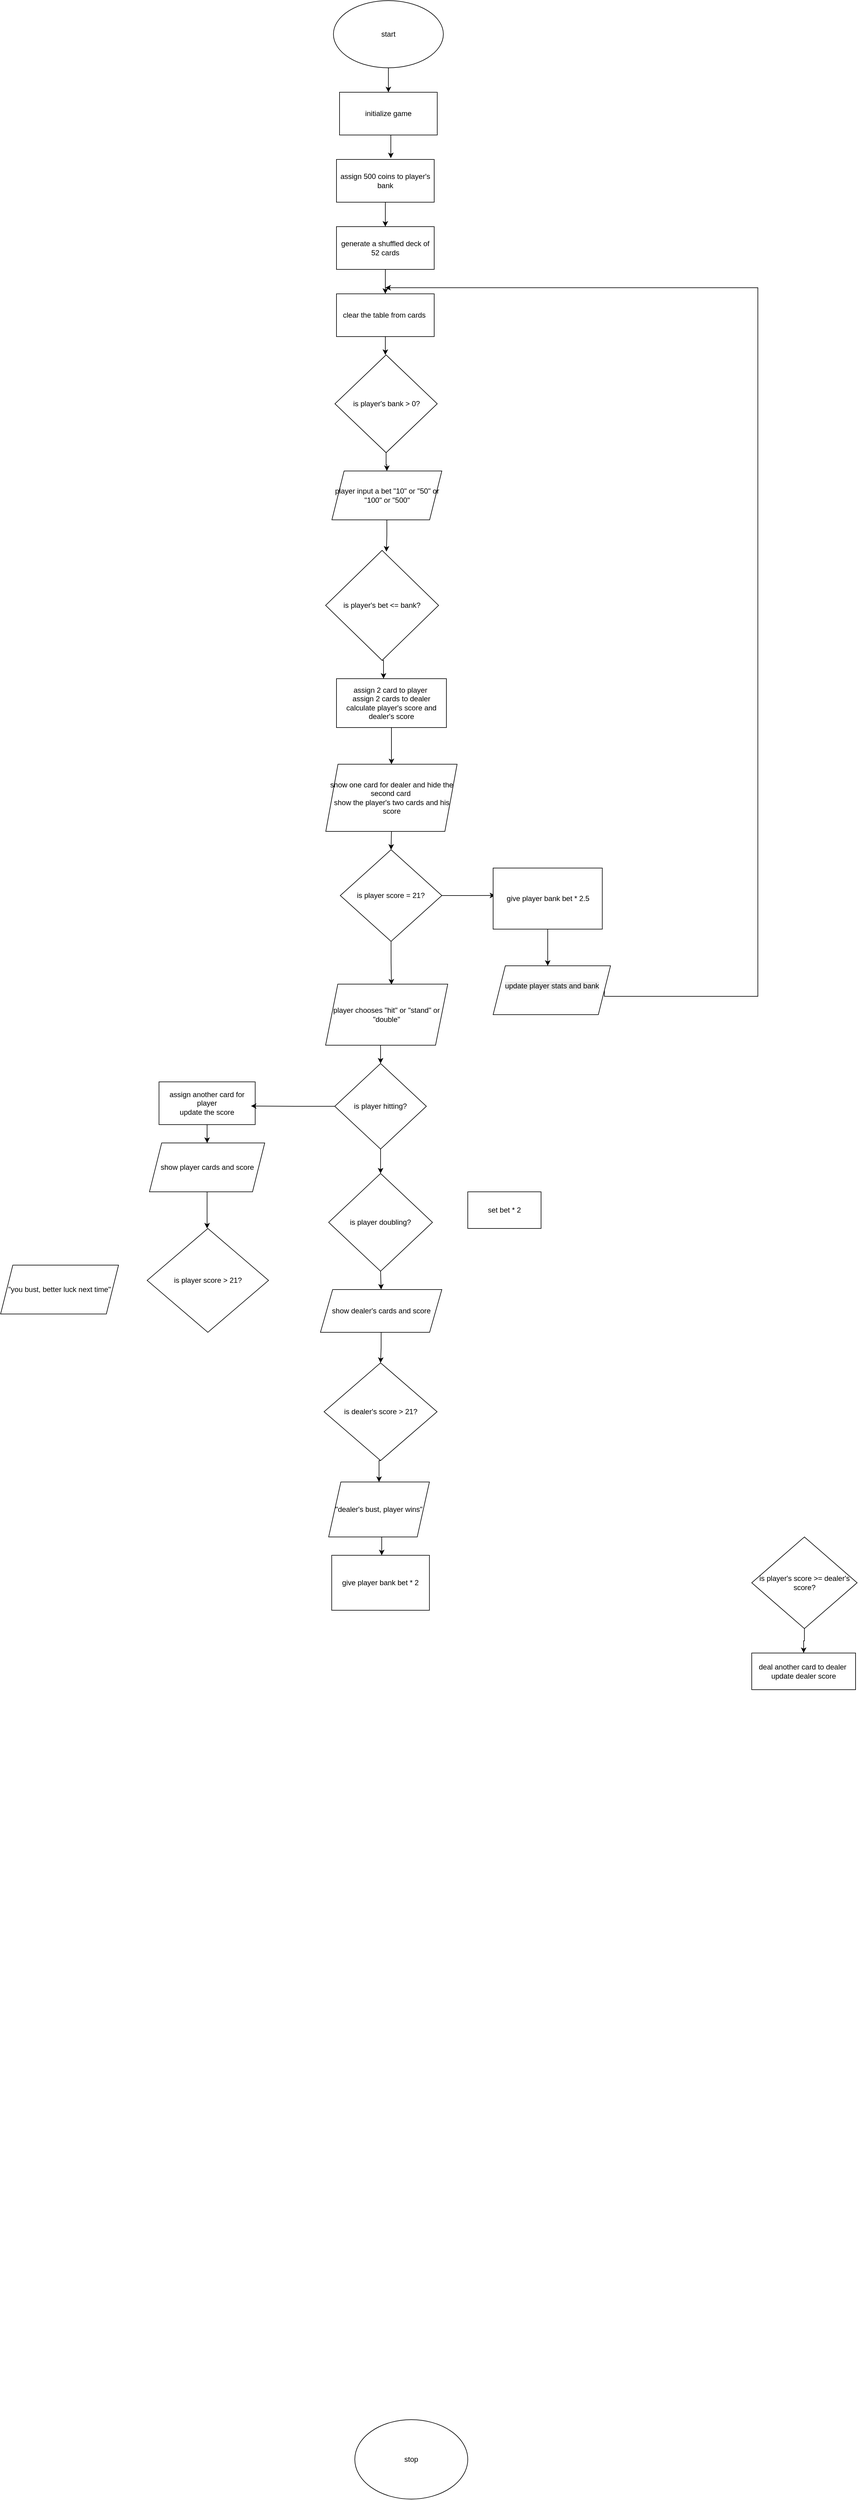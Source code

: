 <mxfile version="26.2.13">
  <diagram name="Page-1" id="ZakXmjOfpwx-5k14hfva">
    <mxGraphModel dx="2530" dy="924" grid="1" gridSize="10" guides="1" tooltips="1" connect="1" arrows="1" fold="1" page="1" pageScale="1" pageWidth="850" pageHeight="1100" math="0" shadow="0">
      <root>
        <mxCell id="0" />
        <mxCell id="1" parent="0" />
        <mxCell id="eXFcgHt2co3P4tRYhQmg-19" value="" style="edgeStyle=orthogonalEdgeStyle;rounded=0;orthogonalLoop=1;jettySize=auto;html=1;" edge="1" parent="1" source="eXFcgHt2co3P4tRYhQmg-1" target="eXFcgHt2co3P4tRYhQmg-3">
          <mxGeometry relative="1" as="geometry" />
        </mxCell>
        <mxCell id="eXFcgHt2co3P4tRYhQmg-1" value="start" style="ellipse;whiteSpace=wrap;html=1;" vertex="1" parent="1">
          <mxGeometry x="335" y="10" width="180" height="110" as="geometry" />
        </mxCell>
        <mxCell id="eXFcgHt2co3P4tRYhQmg-3" value="initialize game" style="rounded=0;whiteSpace=wrap;html=1;" vertex="1" parent="1">
          <mxGeometry x="345" y="160" width="160" height="70" as="geometry" />
        </mxCell>
        <mxCell id="eXFcgHt2co3P4tRYhQmg-21" style="edgeStyle=orthogonalEdgeStyle;rounded=0;orthogonalLoop=1;jettySize=auto;html=1;exitX=0.5;exitY=1;exitDx=0;exitDy=0;entryX=0.5;entryY=0;entryDx=0;entryDy=0;" edge="1" parent="1" source="eXFcgHt2co3P4tRYhQmg-4" target="eXFcgHt2co3P4tRYhQmg-11">
          <mxGeometry relative="1" as="geometry" />
        </mxCell>
        <mxCell id="eXFcgHt2co3P4tRYhQmg-4" value="assign 500 coins to player&#39;s bank" style="rounded=0;whiteSpace=wrap;html=1;" vertex="1" parent="1">
          <mxGeometry x="340" y="270" width="160" height="70" as="geometry" />
        </mxCell>
        <mxCell id="eXFcgHt2co3P4tRYhQmg-31" value="" style="edgeStyle=orthogonalEdgeStyle;rounded=0;orthogonalLoop=1;jettySize=auto;html=1;" edge="1" parent="1" source="eXFcgHt2co3P4tRYhQmg-10" target="eXFcgHt2co3P4tRYhQmg-15">
          <mxGeometry relative="1" as="geometry" />
        </mxCell>
        <mxCell id="eXFcgHt2co3P4tRYhQmg-10" value="is player&#39;s bank &amp;gt; 0?" style="rhombus;whiteSpace=wrap;html=1;" vertex="1" parent="1">
          <mxGeometry x="337.5" y="590" width="167.5" height="160" as="geometry" />
        </mxCell>
        <mxCell id="eXFcgHt2co3P4tRYhQmg-22" style="edgeStyle=orthogonalEdgeStyle;rounded=0;orthogonalLoop=1;jettySize=auto;html=1;exitX=0.5;exitY=1;exitDx=0;exitDy=0;" edge="1" parent="1" source="eXFcgHt2co3P4tRYhQmg-11" target="eXFcgHt2co3P4tRYhQmg-12">
          <mxGeometry relative="1" as="geometry" />
        </mxCell>
        <mxCell id="eXFcgHt2co3P4tRYhQmg-11" value="generate a shuffled deck of 52 cards" style="rounded=0;whiteSpace=wrap;html=1;" vertex="1" parent="1">
          <mxGeometry x="340" y="380" width="160" height="70" as="geometry" />
        </mxCell>
        <mxCell id="eXFcgHt2co3P4tRYhQmg-23" style="edgeStyle=orthogonalEdgeStyle;rounded=0;orthogonalLoop=1;jettySize=auto;html=1;exitX=0.5;exitY=1;exitDx=0;exitDy=0;" edge="1" parent="1" source="eXFcgHt2co3P4tRYhQmg-12">
          <mxGeometry relative="1" as="geometry">
            <mxPoint x="420" y="590" as="targetPoint" />
          </mxGeometry>
        </mxCell>
        <mxCell id="eXFcgHt2co3P4tRYhQmg-12" value="clear the table from cards&amp;nbsp;" style="rounded=0;whiteSpace=wrap;html=1;" vertex="1" parent="1">
          <mxGeometry x="340" y="490" width="160" height="70" as="geometry" />
        </mxCell>
        <mxCell id="eXFcgHt2co3P4tRYhQmg-14" value="stop" style="ellipse;whiteSpace=wrap;html=1;" vertex="1" parent="1">
          <mxGeometry x="370" y="3970" width="185" height="130" as="geometry" />
        </mxCell>
        <mxCell id="eXFcgHt2co3P4tRYhQmg-15" value="player input a bet &quot;10&quot; or &quot;50&quot; or &quot;100&quot; or &quot;500&quot;" style="shape=parallelogram;perimeter=parallelogramPerimeter;whiteSpace=wrap;html=1;fixedSize=1;" vertex="1" parent="1">
          <mxGeometry x="332.5" y="780" width="180" height="80" as="geometry" />
        </mxCell>
        <mxCell id="eXFcgHt2co3P4tRYhQmg-16" value="is player&#39;s bet &amp;lt;= bank?" style="rhombus;whiteSpace=wrap;html=1;" vertex="1" parent="1">
          <mxGeometry x="322.19" y="910" width="185" height="180" as="geometry" />
        </mxCell>
        <mxCell id="eXFcgHt2co3P4tRYhQmg-79" style="edgeStyle=orthogonalEdgeStyle;rounded=0;orthogonalLoop=1;jettySize=auto;html=1;exitX=0.5;exitY=1;exitDx=0;exitDy=0;entryX=0.5;entryY=0;entryDx=0;entryDy=0;" edge="1" parent="1" source="eXFcgHt2co3P4tRYhQmg-17" target="eXFcgHt2co3P4tRYhQmg-59">
          <mxGeometry relative="1" as="geometry" />
        </mxCell>
        <mxCell id="eXFcgHt2co3P4tRYhQmg-17" value="show one card for dealer and hide the second card&amp;nbsp;&lt;div&gt;show the player&#39;s two cards and his score&lt;/div&gt;" style="shape=parallelogram;perimeter=parallelogramPerimeter;whiteSpace=wrap;html=1;fixedSize=1;" vertex="1" parent="1">
          <mxGeometry x="322.5" y="1260" width="215" height="110" as="geometry" />
        </mxCell>
        <mxCell id="eXFcgHt2co3P4tRYhQmg-34" style="edgeStyle=orthogonalEdgeStyle;rounded=0;orthogonalLoop=1;jettySize=auto;html=1;exitX=0.5;exitY=1;exitDx=0;exitDy=0;" edge="1" parent="1" source="eXFcgHt2co3P4tRYhQmg-18" target="eXFcgHt2co3P4tRYhQmg-17">
          <mxGeometry relative="1" as="geometry" />
        </mxCell>
        <mxCell id="eXFcgHt2co3P4tRYhQmg-18" value="assign 2 card to player&amp;nbsp;&lt;div&gt;assign 2 cards to dealer&lt;/div&gt;&lt;div&gt;calculate player&#39;s score and dealer&#39;s score&lt;/div&gt;" style="rounded=0;whiteSpace=wrap;html=1;" vertex="1" parent="1">
          <mxGeometry x="340" y="1120" width="180" height="80" as="geometry" />
        </mxCell>
        <mxCell id="eXFcgHt2co3P4tRYhQmg-20" style="edgeStyle=orthogonalEdgeStyle;rounded=0;orthogonalLoop=1;jettySize=auto;html=1;exitX=0.5;exitY=1;exitDx=0;exitDy=0;entryX=0.556;entryY=-0.029;entryDx=0;entryDy=0;entryPerimeter=0;" edge="1" parent="1" source="eXFcgHt2co3P4tRYhQmg-3" target="eXFcgHt2co3P4tRYhQmg-4">
          <mxGeometry relative="1" as="geometry" />
        </mxCell>
        <mxCell id="eXFcgHt2co3P4tRYhQmg-36" style="edgeStyle=orthogonalEdgeStyle;rounded=0;orthogonalLoop=1;jettySize=auto;html=1;exitX=0.5;exitY=1;exitDx=0;exitDy=0;entryX=0.5;entryY=0;entryDx=0;entryDy=0;" edge="1" parent="1" source="eXFcgHt2co3P4tRYhQmg-25" target="eXFcgHt2co3P4tRYhQmg-26">
          <mxGeometry relative="1" as="geometry" />
        </mxCell>
        <mxCell id="eXFcgHt2co3P4tRYhQmg-25" value="player chooses &quot;hit&quot; or &quot;stand&quot; or &quot;double&quot;" style="shape=parallelogram;perimeter=parallelogramPerimeter;whiteSpace=wrap;html=1;fixedSize=1;" vertex="1" parent="1">
          <mxGeometry x="322.19" y="1620" width="200" height="100" as="geometry" />
        </mxCell>
        <mxCell id="eXFcgHt2co3P4tRYhQmg-100" style="edgeStyle=orthogonalEdgeStyle;rounded=0;orthogonalLoop=1;jettySize=auto;html=1;exitX=0.5;exitY=1;exitDx=0;exitDy=0;entryX=0.5;entryY=0;entryDx=0;entryDy=0;" edge="1" parent="1" source="eXFcgHt2co3P4tRYhQmg-26" target="eXFcgHt2co3P4tRYhQmg-29">
          <mxGeometry relative="1" as="geometry" />
        </mxCell>
        <mxCell id="eXFcgHt2co3P4tRYhQmg-26" value="is player hitting?" style="rhombus;whiteSpace=wrap;html=1;" vertex="1" parent="1">
          <mxGeometry x="337.19" y="1750" width="150" height="140" as="geometry" />
        </mxCell>
        <mxCell id="eXFcgHt2co3P4tRYhQmg-97" style="edgeStyle=orthogonalEdgeStyle;rounded=0;orthogonalLoop=1;jettySize=auto;html=1;exitX=0.5;exitY=1;exitDx=0;exitDy=0;" edge="1" parent="1" source="eXFcgHt2co3P4tRYhQmg-27" target="eXFcgHt2co3P4tRYhQmg-28">
          <mxGeometry relative="1" as="geometry" />
        </mxCell>
        <mxCell id="eXFcgHt2co3P4tRYhQmg-27" value="assign another card for player&lt;div&gt;update the score&lt;/div&gt;" style="rounded=0;whiteSpace=wrap;html=1;" vertex="1" parent="1">
          <mxGeometry x="49.38" y="1780" width="157.5" height="70" as="geometry" />
        </mxCell>
        <mxCell id="eXFcgHt2co3P4tRYhQmg-43" style="edgeStyle=orthogonalEdgeStyle;rounded=0;orthogonalLoop=1;jettySize=auto;html=1;exitX=0.5;exitY=1;exitDx=0;exitDy=0;entryX=0.5;entryY=0;entryDx=0;entryDy=0;" edge="1" parent="1" source="eXFcgHt2co3P4tRYhQmg-28">
          <mxGeometry relative="1" as="geometry">
            <mxPoint x="128.125" y="2020" as="targetPoint" />
          </mxGeometry>
        </mxCell>
        <mxCell id="eXFcgHt2co3P4tRYhQmg-28" value="show player cards and score" style="shape=parallelogram;perimeter=parallelogramPerimeter;whiteSpace=wrap;html=1;fixedSize=1;" vertex="1" parent="1">
          <mxGeometry x="33.75" y="1880" width="188.75" height="80" as="geometry" />
        </mxCell>
        <mxCell id="eXFcgHt2co3P4tRYhQmg-105" style="edgeStyle=orthogonalEdgeStyle;rounded=0;orthogonalLoop=1;jettySize=auto;html=1;exitX=0.5;exitY=1;exitDx=0;exitDy=0;entryX=0.5;entryY=0;entryDx=0;entryDy=0;" edge="1" parent="1" source="eXFcgHt2co3P4tRYhQmg-29" target="eXFcgHt2co3P4tRYhQmg-76">
          <mxGeometry relative="1" as="geometry" />
        </mxCell>
        <mxCell id="eXFcgHt2co3P4tRYhQmg-29" value="is player doubling?" style="rhombus;whiteSpace=wrap;html=1;" vertex="1" parent="1">
          <mxGeometry x="327.19" y="1930" width="170" height="160" as="geometry" />
        </mxCell>
        <mxCell id="eXFcgHt2co3P4tRYhQmg-32" style="edgeStyle=orthogonalEdgeStyle;rounded=0;orthogonalLoop=1;jettySize=auto;html=1;exitX=0.5;exitY=1;exitDx=0;exitDy=0;entryX=0.538;entryY=0.011;entryDx=0;entryDy=0;entryPerimeter=0;" edge="1" parent="1" source="eXFcgHt2co3P4tRYhQmg-15" target="eXFcgHt2co3P4tRYhQmg-16">
          <mxGeometry relative="1" as="geometry" />
        </mxCell>
        <mxCell id="eXFcgHt2co3P4tRYhQmg-33" style="edgeStyle=orthogonalEdgeStyle;rounded=0;orthogonalLoop=1;jettySize=auto;html=1;exitX=0.5;exitY=1;exitDx=0;exitDy=0;entryX=0.428;entryY=0;entryDx=0;entryDy=0;entryPerimeter=0;" edge="1" parent="1" source="eXFcgHt2co3P4tRYhQmg-16" target="eXFcgHt2co3P4tRYhQmg-18">
          <mxGeometry relative="1" as="geometry" />
        </mxCell>
        <mxCell id="eXFcgHt2co3P4tRYhQmg-50" style="edgeStyle=orthogonalEdgeStyle;rounded=0;orthogonalLoop=1;jettySize=auto;html=1;exitX=0.5;exitY=1;exitDx=0;exitDy=0;" edge="1" parent="1" source="eXFcgHt2co3P4tRYhQmg-46" target="eXFcgHt2co3P4tRYhQmg-48">
          <mxGeometry relative="1" as="geometry" />
        </mxCell>
        <mxCell id="eXFcgHt2co3P4tRYhQmg-46" value="is player&#39;s score &amp;gt;= dealer&#39;s score?" style="rhombus;whiteSpace=wrap;html=1;" vertex="1" parent="1">
          <mxGeometry x="1020" y="2525" width="172.5" height="150" as="geometry" />
        </mxCell>
        <mxCell id="eXFcgHt2co3P4tRYhQmg-48" value="deal another card to dealer&amp;nbsp;&lt;div&gt;update dealer score&lt;/div&gt;" style="rounded=0;whiteSpace=wrap;html=1;" vertex="1" parent="1">
          <mxGeometry x="1020" y="2715" width="170" height="60" as="geometry" />
        </mxCell>
        <mxCell id="eXFcgHt2co3P4tRYhQmg-87" style="edgeStyle=orthogonalEdgeStyle;rounded=0;orthogonalLoop=1;jettySize=auto;html=1;exitX=0.5;exitY=1;exitDx=0;exitDy=0;entryX=0.5;entryY=0;entryDx=0;entryDy=0;" edge="1" parent="1" source="eXFcgHt2co3P4tRYhQmg-49" target="eXFcgHt2co3P4tRYhQmg-57">
          <mxGeometry relative="1" as="geometry" />
        </mxCell>
        <mxCell id="eXFcgHt2co3P4tRYhQmg-49" value="is dealer&#39;s score &amp;gt; 21?" style="rhombus;whiteSpace=wrap;html=1;" vertex="1" parent="1">
          <mxGeometry x="319.69" y="2240" width="185" height="160" as="geometry" />
        </mxCell>
        <mxCell id="eXFcgHt2co3P4tRYhQmg-56" value="give player bank bet * 2" style="rounded=0;whiteSpace=wrap;html=1;" vertex="1" parent="1">
          <mxGeometry x="332.19" y="2555" width="160" height="90" as="geometry" />
        </mxCell>
        <mxCell id="eXFcgHt2co3P4tRYhQmg-88" style="edgeStyle=orthogonalEdgeStyle;rounded=0;orthogonalLoop=1;jettySize=auto;html=1;exitX=0.5;exitY=1;exitDx=0;exitDy=0;" edge="1" parent="1" source="eXFcgHt2co3P4tRYhQmg-57">
          <mxGeometry relative="1" as="geometry">
            <mxPoint x="414.07" y="2555" as="targetPoint" />
          </mxGeometry>
        </mxCell>
        <mxCell id="eXFcgHt2co3P4tRYhQmg-57" value="&quot;dealer&#39;s bust, player wins&quot;" style="shape=parallelogram;perimeter=parallelogramPerimeter;whiteSpace=wrap;html=1;fixedSize=1;" vertex="1" parent="1">
          <mxGeometry x="327.19" y="2435" width="165" height="90" as="geometry" />
        </mxCell>
        <mxCell id="eXFcgHt2co3P4tRYhQmg-58" value="is player score &amp;gt; 21?" style="rhombus;whiteSpace=wrap;html=1;" vertex="1" parent="1">
          <mxGeometry x="30" y="2020" width="198.75" height="170" as="geometry" />
        </mxCell>
        <mxCell id="eXFcgHt2co3P4tRYhQmg-103" style="edgeStyle=orthogonalEdgeStyle;rounded=0;orthogonalLoop=1;jettySize=auto;html=1;exitX=1;exitY=0.5;exitDx=0;exitDy=0;" edge="1" parent="1" source="eXFcgHt2co3P4tRYhQmg-59">
          <mxGeometry relative="1" as="geometry">
            <mxPoint x="600" y="1474.824" as="targetPoint" />
          </mxGeometry>
        </mxCell>
        <mxCell id="eXFcgHt2co3P4tRYhQmg-59" value="is player score = 21?" style="rhombus;whiteSpace=wrap;html=1;" vertex="1" parent="1">
          <mxGeometry x="346.24" y="1400" width="166.25" height="150" as="geometry" />
        </mxCell>
        <mxCell id="eXFcgHt2co3P4tRYhQmg-104" style="edgeStyle=orthogonalEdgeStyle;rounded=0;orthogonalLoop=1;jettySize=auto;html=1;exitX=0.5;exitY=1;exitDx=0;exitDy=0;" edge="1" parent="1" source="eXFcgHt2co3P4tRYhQmg-60">
          <mxGeometry relative="1" as="geometry">
            <mxPoint x="685.882" y="1590" as="targetPoint" />
          </mxGeometry>
        </mxCell>
        <mxCell id="eXFcgHt2co3P4tRYhQmg-60" value="give player bank bet * 2.5" style="rounded=0;whiteSpace=wrap;html=1;" vertex="1" parent="1">
          <mxGeometry x="596.51" y="1430" width="178.75" height="100" as="geometry" />
        </mxCell>
        <mxCell id="eXFcgHt2co3P4tRYhQmg-98" style="edgeStyle=orthogonalEdgeStyle;rounded=0;orthogonalLoop=1;jettySize=auto;html=1;exitX=1;exitY=0.5;exitDx=0;exitDy=0;" edge="1" parent="1" source="eXFcgHt2co3P4tRYhQmg-62">
          <mxGeometry relative="1" as="geometry">
            <mxPoint x="420" y="480" as="targetPoint" />
            <Array as="points">
              <mxPoint x="779" y="1640" />
              <mxPoint x="1030" y="1640" />
              <mxPoint x="1030" y="480" />
            </Array>
          </mxGeometry>
        </mxCell>
        <mxCell id="eXFcgHt2co3P4tRYhQmg-62" value="&#xa;&lt;span style=&quot;color: rgb(0, 0, 0); font-family: Helvetica; font-size: 12px; font-style: normal; font-variant-ligatures: normal; font-variant-caps: normal; font-weight: 400; letter-spacing: normal; orphans: 2; text-align: center; text-indent: 0px; text-transform: none; widows: 2; word-spacing: 0px; -webkit-text-stroke-width: 0px; white-space: normal; background-color: rgb(236, 236, 236); text-decoration-thickness: initial; text-decoration-style: initial; text-decoration-color: initial; display: inline !important; float: none;&quot;&gt;update player stats and bank&lt;/span&gt;&#xa;&#xa;" style="shape=parallelogram;perimeter=parallelogramPerimeter;whiteSpace=wrap;html=1;fixedSize=1;" vertex="1" parent="1">
          <mxGeometry x="596.51" y="1590" width="192.24" height="80" as="geometry" />
        </mxCell>
        <mxCell id="eXFcgHt2co3P4tRYhQmg-65" value="set bet * 2" style="rounded=0;whiteSpace=wrap;html=1;" vertex="1" parent="1">
          <mxGeometry x="555" y="1960" width="120" height="60" as="geometry" />
        </mxCell>
        <mxCell id="eXFcgHt2co3P4tRYhQmg-69" value="&quot;you bust, better luck next time&quot;" style="shape=parallelogram;perimeter=parallelogramPerimeter;whiteSpace=wrap;html=1;fixedSize=1;" vertex="1" parent="1">
          <mxGeometry x="-210" y="2080" width="193.12" height="80" as="geometry" />
        </mxCell>
        <mxCell id="eXFcgHt2co3P4tRYhQmg-106" style="edgeStyle=orthogonalEdgeStyle;rounded=0;orthogonalLoop=1;jettySize=auto;html=1;exitX=0.5;exitY=1;exitDx=0;exitDy=0;entryX=0.5;entryY=0;entryDx=0;entryDy=0;" edge="1" parent="1" source="eXFcgHt2co3P4tRYhQmg-76" target="eXFcgHt2co3P4tRYhQmg-49">
          <mxGeometry relative="1" as="geometry" />
        </mxCell>
        <mxCell id="eXFcgHt2co3P4tRYhQmg-76" value="show dealer&#39;s cards and score" style="shape=parallelogram;perimeter=parallelogramPerimeter;whiteSpace=wrap;html=1;fixedSize=1;" vertex="1" parent="1">
          <mxGeometry x="313.75" y="2120" width="198.75" height="70" as="geometry" />
        </mxCell>
        <mxCell id="eXFcgHt2co3P4tRYhQmg-109" style="edgeStyle=orthogonalEdgeStyle;rounded=0;orthogonalLoop=1;jettySize=auto;html=1;exitX=0;exitY=0.5;exitDx=0;exitDy=0;entryX=0.956;entryY=0.565;entryDx=0;entryDy=0;entryPerimeter=0;" edge="1" parent="1" source="eXFcgHt2co3P4tRYhQmg-26" target="eXFcgHt2co3P4tRYhQmg-27">
          <mxGeometry relative="1" as="geometry" />
        </mxCell>
        <mxCell id="eXFcgHt2co3P4tRYhQmg-111" style="edgeStyle=orthogonalEdgeStyle;rounded=0;orthogonalLoop=1;jettySize=auto;html=1;exitX=0.5;exitY=1;exitDx=0;exitDy=0;entryX=0.539;entryY=0.007;entryDx=0;entryDy=0;entryPerimeter=0;" edge="1" parent="1" source="eXFcgHt2co3P4tRYhQmg-59" target="eXFcgHt2co3P4tRYhQmg-25">
          <mxGeometry relative="1" as="geometry" />
        </mxCell>
      </root>
    </mxGraphModel>
  </diagram>
</mxfile>
